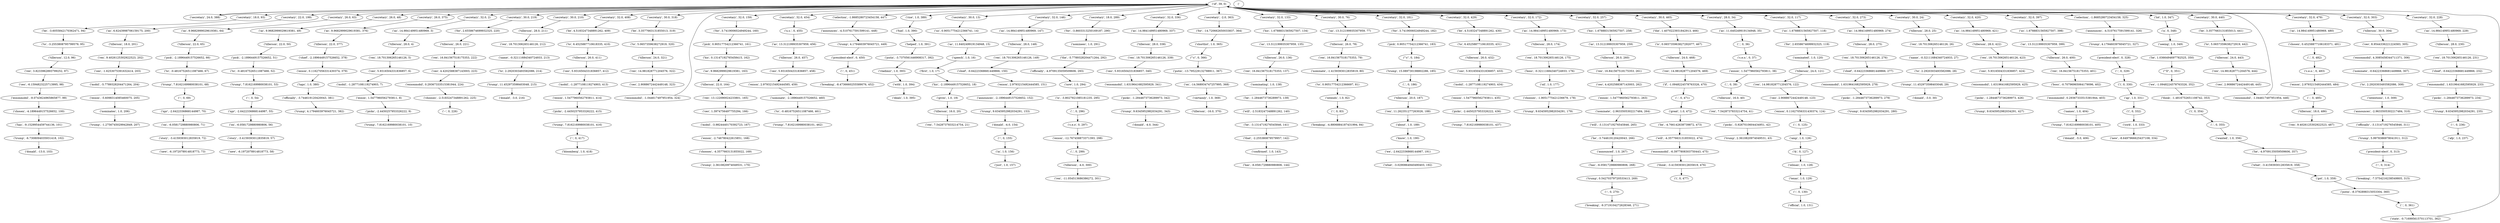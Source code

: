 strict digraph "" {
"('secretary', 18.0, 93)";
"('rex', 18.701306265146126, 149)";
"('us', 1.6788831565927507, 118)";
"('nominated', 1.0, 120)";
"('secretary', 22.0, 199)";
"('president-elect', 0, 313)";
"('pick', 0.90517754212366741, 183)";
"('officially', -4.9709135059509606, 293)";
"('secretary', 26.0, 63)";
"('chief', -0.64223368681449866, 150)";
"('as', 13.312199935307959, 77)";
"('new', -6.1972078914818773, 58)";
"('as', 14.984149951480969, 274)";
"('tillerson', 24.0, 321)";
"('exxon', -12.767458873371393, 298)";
"('tillerson', 26.0, 221)";
"('rex', 16.841567518175353, 261)";
"('ceo', 5.9316504331836857, 6)";
"('exxon', -2.746780422615851, 168)";
"('tillerson', -16.0, 370)";
"('rex', 3.8233962893799252, 97)";
"('name', -0.32111684340724933, 27)";
"('as', 14.984149951480969, 421)";
"('now', 1.0, 294)";
"('pick', -2.1896449157526652, 51)";
"('rex', 9.4026125302922523, 487)";
"('secretary', 26.0, 48)";
"('names', 1.0, 404)";
"('what', -3.0290864940490403, 192)";
"('as', 13.312199935307959, 399)";
"('president-elect', 0, 328)";
"('rex', 18.701306265146126, 423)";
"('gives', 1.0, 19)";
"('secretary', 26.0, 375)";
"('exxonmobil', 0.29367333515381944, 224)";
"('be', 3.3577663131855013, 319)";
"(\"'s\", 0, 366)";
"('.', 0, 296)";
"('exxonmobil', -9.0743624965865877, 99)";
"('rex', 16.841567518175353, 401)";
"('rex', 18.701306265146126, 26)";
"('amp', 1.0, 126)";
"('he', -3.744619120420043, 266)";
"('secretary', 32.0, 2)";
"('exxonmobil', -6.3977808303750443, 475)";
"('exxon', 0.11627056331430374, 379)";
"('we', -2.6422336868144987, 191)";
"('secretary', 30.0, 219)";
"('name', -0.32111684340724933, 213)";
"('tillerson', -4.0, 300)";
"('to', 2.2920303493582086, 28)";
"('exxon', 1.5477960562793811, 38)";
"('on', -6.0581729880980806, 56)";
"('secretary', 30.0, 210)";
"('tillerson', 24.0, 121)";
"('secretary', 32.0, 408)";
"('tillerson', 28.0, 25)";
"('chosen', 0.45258877106183371, 481)";
"('trump', 7.8162169980038101, 405)";
"('chief', -2.1896449157526652, 378)";
"('boss', -0.32111684340724933, 176)";
"('tillerson', 26.0, 400)";
"('rex', 7.5428737833214754, 21)";
"('picks', -2.4450257953326222, 436)";
"('chooses', -4.3577663131855022, 169)";
"('";
"('we', -1.0948224578763326, 352)";
"('texas', 1.0, 129)";
"('";
"('tillerson', 26.0, 457)";
"('as', 14.984149951480969, 147)";
"('secretary', 32.0, 159)";
"('rex', 13.122090024233801, 165)";
"('trump', 11.452973598403048, 29)";
"('c.e.o.', 0, 483)";
"('rex', 16.841567518175353, 79)";
"('as', 13.312199935307959, 259)";
"('c.e.o', 0, 297)";
"('trump', 11.452973598403048, 215)";
"('first', 1.0, 17)";
"('secretary', 24.0, 388)";
"('secretary', 32.0, 454)";
"('the', 1.4070223931842913, 466)";
"('be', 4.5183247348891262, 430)";
"('the', -5.7789328204471264, 292)";
"('rise', 1.0, 389)";
"('picks', -1.2844673736289973, 426)";
"('as', 13.312199935307959, 456)";
"('chosen', -4.1896449157526652, 100)";
"('seeing', 1.0, 349)";
"('exxonmobil', -1.044617497951954, 324)";
"('ceo', 2.9088672442449148, 123)";
"('rex', 18.701306265146126, 339)";
"('exxon', -5.6098314085460075, 205)";
"('vladimir', 1.0, 393)";
"('know', 1.0, 190)";
"('certainly', 1.0, 369)";
"('announces', -4.5107617591599141, 326)";
"('putin', -13.795229132788911, 367)";
"('&', 0, 127)";
"('as', 14.984149951480969, 337)";
"('trump', 4.1794603976045721, 449)";
"(',', 0, 186)";
"('-', 0, 329)";
"('taps', 1.0, 380)";
"('nominees', 1.0, 291)";
"('selection', -1.8685280723454158, 447)";
"('trump', 9.6345952982034291, 343)";
"('as', 14.984149951480969, 229)";
"('tillerson', 24.0, 468)";
"('story', -3.4159393012835819, 72)";
"('wanted', 1.0, 356)";
"('rex', 14.981828771204576, 469)";
"('to', 6.4525887710618335, 431)";
"('donald', -3.0, 216)";
"('tillerson', 28.0, 338)";
"('.', 0, 361)";
"('chooses', -1.9051775421236679, 178)";
"('he', -4.9709135059509606, 357)";
"('tillerson', 12.0, 96)";
"('announced', 1.0, 267)";
"('tillerson', 22.0, 50)";
"('ceo', 5.9316504331836857, 424)";
"('tillerson', 22.0, 164)";
"('intends', 1.0, 82)";
"('ceo', -6.1594823225713995, 98)";
"('";
"('tillerson', 26.0, 411)";
"('be', -3.6055842170362471, 94)";
"('chief', -0.64223368681449866, 232)";
"('be', 1.0366494697782525, 350)";
"('for', 2.6558674699932325, 119)";
"('secretary', 30.0, 13)";
"('exxon', 1.5477960562793811, 263)";
"('mobil', -5.7789328204471264, 204)";
"('to', 2.2920303493582086, 308)";
"('secretary', 32.0, 146)";
"('trump', 9.6345952982034291, 153)";
"('tillerson', 28.0, 230)";
"('exxonmobil', 4.3085458344711371, 306)";
"('officially', -3.1314719276545846, 311)";
"('mobil', -1.2877108119274903, 413)";
"('helped', 1.0, 391)";
"('tillerson', 20.0, 187)";
"('nominate', -2.9633505302217484, 264)";
"('tillerson', 28.0, 4)";
"('secretary', 18.0, 289)";
"('trump', 9.6345952982034291, 179)";
"('officially', -3.744619120420043, 381)";
"('of', 39, 0)";
"('";
"('tillerson', 28.0, 211)";
"('oilman', 1.0, 128)";
"('secretary', 32.0, 336)";
"('ceo', 5.9316504331836857, 412)";
"('fuel', 1.0, 390)";
"('will', -4.3577663131855022, 474)";
"('rex', 18.701306265146126, 231)";
"('donald', -4.0, 154)";
"('exxonmobil', 1.6319641682595929, 278)";
"('rex', 16.841567518175353, 137)";
"('ceo', -1.6253075391632414, 203)";
"(')', 0, 330)";
"('exxonmobil', 1.6319641682595929, 341)";
"('york', 1.0, 333)";
"('deals', 1.0, 395)";
"('exxon', 1.5477960562793811, 414)";
"('donald', -3.0, 30)";
"('secretary', -2.0, 363)";
"('chief', -0.64223368681449866, 277)";
"('tillerson', 22.0, 377)";
"('be', 3.3577663131855013, 441)";
"('mobil', -1.2877108119274903, 434)";
"('picks', -2.4450257953326222, 415)";
"('trump', 9.6345952982034291, 280)";
"('us', 0.90517754212366741, 14)";
"('secretary', 30.0, 318)";
"('nominates', 1.0, 206)";
"('trump', -1.2756745029942849, 207)";
"('tillerson', 26.0, 136)";
"('new', -8.6497966625437108, 334)";
"('trump', 2.3610820974049531, 170)";
"('pick', 0.90517754212366741, 161)";
"('trump', 15.089730198802286, 185)";
"('trump', 5.9978386978041911, 312)";
"('tillerson', 28.0, 275)";
"('picks', -2.4450257953326222, 9)";
"('trump', 9.6345952982034291, 427)";
"('ceo', 5.9316504331836857, 433)";
"('will', -2.5183247348891262, 140)";
"('exxonmobil', 1.6319641682595929, 233)";
"('think', -1.4816752651108742, 353)";
"('donald', -13.0, 103)";
"('npr', -2.6422336868144987, 70)";
"('ceo', 5.9316504331836857, 458)";
"('be', -4.766142638739872, 473)";
"('as', 9.9682999029619381, 163)";
"('for', 3.7419006024949244, 182)";
"('secretary', 32.0, 133)";
"('ceo', 4.4202588387143003, 223)";
"('president-elect', 0, 450)";
"('as', 9.9682999029619381, 376)";
"('as', 6.6243998706159175, 200)";
"('i', 0, 354)";
"('rex', 14.981828771204576, 322)";
"('";
"('just', 1.0, 157)";
"('has', -6.0581729880980806, 268)";
"('rex', 11.262351277263026, 188)";
"('tillerson', 16.0, 40)";
"('as', 11.640249919134948, 15)";
"('secretary', 30.0, 76)";
"('to', 0.90517754212366697, 81)";
"('tillerson', 28.0, 422)";
"('exxonmobil', -1.044617497951954, 446)";
"('that', -2.255380879579957, 142)";
"('secretary', 32.0, 181)";
"('picks', -1.2844673736289973, 342)";
"('tillerson', 26.0, 78)";
"('will', -3.1314719276545846, 265)";
"('trump', 0.54270379720533413, 269)";
"('secretary', 32.0, 429)";
"('pick', -2.1896449157526652, 66)";
"('secretary', 32.0, 172)";
"('breaking', -8.4736660255589076, 452)";
"('secretary', 32.0, 257)";
"('--', 0, 226)";
"('exxon', 0.11627056331430374, 124)";
"('announces', -2.1896449157526652, 152)";
"('tillerson', 28.0, 148)";
"('trump', 4.1794603976045721, 382)";
"(',', 0, 482)";
"('breaking', -7.5754216238549805, 315)";
"('to', 2.2920303493582086, 214)";
"('if', -1.0948224578763326, 470)";
"('putin', -3.7370561446908317, 392)";
"('boss', -0.70796965064179096, 402)";
"('rex', 16.841567518175353, 222)";
"('think', -3.4159393012835819, 476)";
"('rex', 14.981828771204576, 122)";
"('-', 0, 417)";
"('ceo', 1.3974756497755294, 166)";
"('be', 4.5183247348891262, 409)";
"('";
"('is', -3.8027921085181235, 295)";
"('tillerson', 30.0, 304)";
"('to', -3.2553808795799579, 95)";
"(';', 0, 125)";
"('rex', -11.054513686386272, 301)";
"('to', -0.48167526511087466, 67)";
"('secretary', 30.0, 465)";
"('";
"('secretary', 28.0, 34)";
"('";
"('picks', -5.9267010604434951, 42)";
"('speech', 1.0, 16)";
"('about', 1.0, 189)";
"('what', -3.4159393012835819, 358)";
"('exxon', 2.9793215492444585, 151)";
"('afp', 1.0, 237)";
"('on', -14.568934747257995, 368)";
"('secretary', 32.0, 117)";
"('chooses', -2.5183247348891262, 225)";
"('his', 0.13147192765458415, 162)";
"('secretary', 32.0, 273)";
"('nominate', -2.1896449157526652, 460)";
"('shortlist', 1.0, 365)";
"('us', 1.6788831565927507, 398)";
"('announces', -2.9633505302217484, 310)";
"('tillerson', 24.0, 443)";
"(',', 0, 36)";
"('as', 11.640249919134948, 35)";
"('rex', 14.981828771204576, 444)";
"('tillerson', 18.0, 201)";
"(',', 0, 299)";
"('he', -3.1314719276545846, 141)";
"('tillerson', 28.0, 174)";
"('on', -6.0581729880980806, 71)";
"('for', -14.720662650033837, 364)";
"('new', -6.1972078914818773, 73)";
"('for', -3.8603313250169187, 290)";
"('story', -3.4159393012835819, 57)";
"('(', 0, 332)";
"('secretary', 30.0, 24)";
"('is', 0.065735963827292077, 467)";
"('as', 14.984149951480969, 173)";
"('in', 1.0, 156)";
"('tillerson', 16.0, 20)";
"('his', -2.1896449157526652, 18)";
"('trump', 9.6345952982034291, 235)";
"('putin', -8.3792898315053304, 360)";
"('got', 1.0, 359)";
"(\"'ll\", 0, 351)";
"('as', 13.312199935307959, 135)";
"('exxon', 2.9793215492444585, 459)";
"('secretary', 32.0, 420)";
"('to', 5.0657359638272919, 442)";
"('rex', 18.701306265146126, 175)";
"('nominate', -1.4159393012835819, 80)";
"(\"'s\", 0, 184)";
"('";
"('ap', 1.0, 331)";
"('secretary', 32.0, 397)";
"('secretary', 30.0, 440)";
"('trump', 7.8162169980038101, 53)";
"('selection', -1.8685280723454158, 325)";
"('as', 14.984149951480969, 480)";
"('trump', 4.1794603976045721, 327)";
"('ceo', 2.9088672442449148, 323)";
"('has', -6.0581729880980806, 144)";
"('.', 0, 355)";
"('exxonmobil', 1.6319641682595929, 425)";
"('trump', 7.8162169980038101, 68)";
"('donald', -4.0, 344)";
"('trump', 2.3610820974049531, 43)";
"('his', 1.6788831565927507, 134)";
"('rex', 18.701306265146126, 212)";
"('tillerson', 18.0, 486)";
"('great', 1.0, 472)";
"('for', 3.7419006024949244, 160)";
"('i', 0, 477)";
"('lot', 1.0, 347)";
"('picks', -1.2844673736289973, 279)";
"('nominate', -0.64223368681449866, 307)";
"('secretary', 32.0, 479)";
"('to', -0.48167526511087466, 461)";
"('rex', 18.701306265146126, 276)";
"('trump', 7.8162169980038101, 10)";
"('announces', -4.5107617591599141, 448)";
"('has', -9.1529954459744136, 101)";
"('to', 5.0657359638272919, 320)";
"('rex', 9.4026125302922523, 202)";
"('tillerson', 22.0, 65)";
"('to', -0.48167526511087466, 52)";
"('npr', -2.6422336868144987, 55)";
"('picks', -1.2844673736289973, 234)";
"(',', 0, 485)";
"('ceo', 5.9316504331836857, 340)";
"('rex', 7.5428737833214754, 41)";
"('state', -0.71699561570113701, 362)";
"('exxon', 1.5477960562793811, 435)";
"('exxon', 1.5477960562793811, 8)";
"('as', 9.9682999029619381, 64)";
"('c.e.o.', 0, 37)";
"('bloomberg', 1.0, 418)";
"('ceo', 2.9088672442449148, 445)";
"('trump', 7.8162169980038101, 437)";
"('intentions', 1.0, 309)";
"('tillerson', 26.0, 432)";
"('his', 1.6788831565927507, 258)";
"('as', 14.984149951480969, 3)";
"('exxonmobil', 0.29367333515381944, 403)";
"('official', 1.0, 131)";
"('mobil', -1.2877108119274903, 7)";
"('tillerson', 26.0, 260)";
"('ceo', 8.9544336221224583, 305)";
"(',', 0, 39)";
"('trump', 7.8162169980038101, 416)";
"('breaking', -4.8806884187431994, 84)";
"('ceo', 4.4202588387143003, 262)";
"('with', 1.0, 394)";
"('for', 2.6558674699932325, 220)";
"('trump', 7.8162169980038101, 462)";
"('trump', -6.7308094035931418, 102)";
"('confirmed', 1.0, 143)";
"('oil', 1.0, 177)";
"('secretary', 32.0, 303)";
"('secretary', 32.0, 228)";
"('to', 6.4525887710618335, 410)";
"('u.s.', 0, 455)";
"('be', -1.2844673736289973, 139)";
"('exxon', 2.9793215492444585, 484)";
"('a', 0, 348)";
"('rex', 18.701306265146126, 5)";
"(',', 0, 471)";
"('mobil', -3.9824440170392723, 167)";
"('breaking', -9.3719104272628346, 271)";
"('as', 9.9682999029619381, 49)";
"('nominating', 1.0, 138)";
"('donald', -5.0, 406)";
"('secretary', 18.0, 93)" -> "('be', -3.6055842170362471, 94)";
"('rex', 18.701306265146126, 149)" -> "('chief', -0.64223368681449866, 150)";
"('us', 1.6788831565927507, 118)" -> "('for', 2.6558674699932325, 119)";
"('nominated', 1.0, 120)" -> "('tillerson', 24.0, 121)";
"('secretary', 22.0, 199)" -> "('as', 6.6243998706159175, 200)";
"('president-elect', 0, 313)" -> "(':', 0, 314)";
"('pick', 0.90517754212366741, 183)" -> "(\"'s\", 0, 184)";
"('officially', -4.9709135059509606, 293)" -> "('now', 1.0, 294)";
"('secretary', 26.0, 63)" -> "('as', 9.9682999029619381, 64)";
"('chief', -0.64223368681449866, 150)" -> "('exxon', 2.9793215492444585, 151)";
"('as', 13.312199935307959, 77)" -> "('tillerson', 26.0, 78)";
"('as', 14.984149951480969, 274)" -> "('tillerson', 28.0, 275)";
"('tillerson', 24.0, 321)" -> "('rex', 14.981828771204576, 322)";
"('exxon', -12.767458873371393, 298)" -> "(',', 0, 299)";
"('tillerson', 26.0, 221)" -> "('rex', 16.841567518175353, 222)";
"('rex', 16.841567518175353, 261)" -> "('ceo', 4.4202588387143003, 262)";
"('ceo', 5.9316504331836857, 6)" -> "('mobil', -1.2877108119274903, 7)";
"('exxon', -2.746780422615851, 168)" -> "('chooses', -4.3577663131855022, 169)";
"('rex', 3.8233962893799252, 97)" -> "('ceo', -6.1594823225713995, 98)";
"('name', -0.32111684340724933, 27)" -> "('to', 2.2920303493582086, 28)";
"('as', 14.984149951480969, 421)" -> "('tillerson', 28.0, 422)";
"('now', 1.0, 294)" -> "('is', -3.8027921085181235, 295)";
"('pick', -2.1896449157526652, 51)" -> "('to', -0.48167526511087466, 52)";
"('secretary', 26.0, 48)" -> "('as', 9.9682999029619381, 49)";
"('names', 1.0, 404)" -> "('trump', 7.8162169980038101, 405)";
"('as', 13.312199935307959, 399)" -> "('tillerson', 26.0, 400)";
"('president-elect', 0, 328)" -> "('-', 0, 329)";
"('rex', 18.701306265146126, 423)" -> "('ceo', 5.9316504331836857, 424)";
"('gives', 1.0, 19)" -> "('tillerson', 16.0, 20)";
"('secretary', 26.0, 375)" -> "('as', 9.9682999029619381, 376)";
"('exxonmobil', 0.29367333515381944, 224)" -> "('chooses', -2.5183247348891262, 225)";
"('be', 3.3577663131855013, 319)" -> "('to', 5.0657359638272919, 320)";
"(\"'s\", 0, 366)" -> "('putin', -13.795229132788911, 367)";
"('.', 0, 296)" -> "('c.e.o', 0, 297)";
"('exxonmobil', -9.0743624965865877, 99)" -> "('chosen', -4.1896449157526652, 100)";
"('rex', 16.841567518175353, 401)" -> "('boss', -0.70796965064179096, 402)";
"('rex', 18.701306265146126, 26)" -> "('name', -0.32111684340724933, 27)";
"('amp', 1.0, 126)" -> "('&', 0, 127)";
"('he', -3.744619120420043, 266)" -> "('announced', 1.0, 267)";
"('secretary', 32.0, 2)" -> "('as', 14.984149951480969, 3)";
"('exxonmobil', -6.3977808303750443, 475)" -> "('think', -3.4159393012835819, 476)";
"('exxon', 0.11627056331430374, 379)" -> "('taps', 1.0, 380)";
"('we', -2.6422336868144987, 191)" -> "('what', -3.0290864940490403, 192)";
"('secretary', 30.0, 219)" -> "('for', 2.6558674699932325, 220)";
"('name', -0.32111684340724933, 213)" -> "('to', 2.2920303493582086, 214)";
"('tillerson', -4.0, 300)" -> "('rex', -11.054513686386272, 301)";
"('to', 2.2920303493582086, 28)" -> "('trump', 11.452973598403048, 29)";
"('exxon', 1.5477960562793811, 38)" -> "(',', 0, 39)";
"('on', -6.0581729880980806, 56)" -> "('story', -3.4159393012835819, 57)";
"('secretary', 30.0, 210)" -> "('tillerson', 28.0, 211)";
"('tillerson', 24.0, 121)" -> "('rex', 14.981828771204576, 122)";
"('secretary', 32.0, 408)" -> "('be', 4.5183247348891262, 409)";
"('tillerson', 28.0, 25)" -> "('rex', 18.701306265146126, 26)";
"('chosen', 0.45258877106183371, 481)" -> "(',', 0, 482)";
"('trump', 7.8162169980038101, 405)" -> "('donald', -5.0, 406)";
"('chief', -2.1896449157526652, 378)" -> "('exxon', 0.11627056331430374, 379)";
"('boss', -0.32111684340724933, 176)" -> "('oil', 1.0, 177)";
"('tillerson', 26.0, 400)" -> "('rex', 16.841567518175353, 401)";
"('picks', -2.4450257953326222, 436)" -> "('trump', 7.8162169980038101, 437)";
"('chooses', -4.3577663131855022, 169)" -> "('trump', 2.3610820974049531, 170)";
"(':', 0, 54)" -> "('npr', -2.6422336868144987, 55)";
"('we', -1.0948224578763326, 352)" -> "('think', -1.4816752651108742, 353)";
"('texas', 1.0, 129)" -> "(':', 0, 130)";
"(':', 0, 83)" -> "('breaking', -4.8806884187431994, 84)";
"('tillerson', 26.0, 457)" -> "('ceo', 5.9316504331836857, 458)";
"('as', 14.984149951480969, 147)" -> "('tillerson', 28.0, 148)";
"('secretary', 32.0, 159)" -> "('for', 3.7419006024949244, 160)";
"('rex', 13.122090024233801, 165)" -> "('ceo', 1.3974756497755294, 166)";
"('trump', 11.452973598403048, 29)" -> "('donald', -3.0, 30)";
"('c.e.o.', 0, 483)" -> "('exxon', 2.9793215492444585, 484)";
"('rex', 16.841567518175353, 79)" -> "('nominate', -1.4159393012835819, 80)";
"('as', 13.312199935307959, 259)" -> "('tillerson', 26.0, 260)";
"('c.e.o', 0, 297)" -> "('exxon', -12.767458873371393, 298)";
"('trump', 11.452973598403048, 215)" -> "('donald', -3.0, 216)";
"('first', 1.0, 17)" -> "('his', -2.1896449157526652, 18)";
"('secretary', 24.0, 388)" -> "('of', 39, 0)";
"('secretary', 32.0, 454)" -> "('u.s.', 0, 455)";
"('the', 1.4070223931842913, 466)" -> "('is', 0.065735963827292077, 467)";
"('be', 4.5183247348891262, 430)" -> "('to', 6.4525887710618335, 431)";
"('the', -5.7789328204471264, 292)" -> "('officially', -4.9709135059509606, 293)";
"('rise', 1.0, 389)" -> "('fuel', 1.0, 390)";
"('picks', -1.2844673736289973, 426)" -> "('trump', 9.6345952982034291, 427)";
"('as', 13.312199935307959, 456)" -> "('tillerson', 26.0, 457)";
"('chosen', -4.1896449157526652, 100)" -> "('has', -9.1529954459744136, 101)";
"('seeing', 1.0, 349)" -> "('be', 1.0366494697782525, 350)";
"('exxonmobil', -1.044617497951954, 324)" -> "('of', 39, 0)";
"('ceo', 2.9088672442449148, 123)" -> "('exxon', 0.11627056331430374, 124)";
"('rex', 18.701306265146126, 339)" -> "('ceo', 5.9316504331836857, 340)";
"('exxon', -5.6098314085460075, 205)" -> "('nominates', 1.0, 206)";
"('vladimir', 1.0, 393)" -> "('with', 1.0, 394)";
"('know', 1.0, 190)" -> "('we', -2.6422336868144987, 191)";
"('certainly', 1.0, 369)" -> "('tillerson', -16.0, 370)";
"('announces', -4.5107617591599141, 326)" -> "('trump', 4.1794603976045721, 327)";
"('putin', -13.795229132788911, 367)" -> "('on', -14.568934747257995, 368)";
"('&', 0, 127)" -> "('oilman', 1.0, 128)";
"('as', 14.984149951480969, 337)" -> "('tillerson', 28.0, 338)";
"('trump', 4.1794603976045721, 449)" -> "('president-elect', 0, 450)";
"(',', 0, 186)" -> "('tillerson', 20.0, 187)";
"('-', 0, 329)" -> "(')', 0, 330)";
"('taps', 1.0, 380)" -> "('officially', -3.744619120420043, 381)";
"('nominees', 1.0, 291)" -> "('the', -5.7789328204471264, 292)";
"('selection', -1.8685280723454158, 447)" -> "('announces', -4.5107617591599141, 448)";
"('trump', 9.6345952982034291, 343)" -> "('donald', -4.0, 344)";
"('as', 14.984149951480969, 229)" -> "('tillerson', 28.0, 230)";
"('tillerson', 24.0, 468)" -> "('rex', 14.981828771204576, 469)";
"('story', -3.4159393012835819, 72)" -> "('new', -6.1972078914818773, 73)";
"('wanted', 1.0, 356)" -> "('he', -4.9709135059509606, 357)";
"('rex', 14.981828771204576, 469)" -> "('if', -1.0948224578763326, 470)";
"('to', 6.4525887710618335, 431)" -> "('tillerson', 26.0, 432)";
"('tillerson', 28.0, 338)" -> "('rex', 18.701306265146126, 339)";
"('.', 0, 361)" -> "('state', -0.71699561570113701, 362)";
"('chooses', -1.9051775421236679, 178)" -> "('trump', 9.6345952982034291, 179)";
"('he', -4.9709135059509606, 357)" -> "('what', -3.4159393012835819, 358)";
"('tillerson', 12.0, 96)" -> "('rex', 3.8233962893799252, 97)";
"('announced', 1.0, 267)" -> "('has', -6.0581729880980806, 268)";
"('tillerson', 22.0, 50)" -> "('pick', -2.1896449157526652, 51)";
"('ceo', 5.9316504331836857, 424)" -> "('exxonmobil', 1.6319641682595929, 425)";
"('tillerson', 22.0, 164)" -> "('rex', 13.122090024233801, 165)";
"('intends', 1.0, 82)" -> "(':', 0, 83)";
"('ceo', -6.1594823225713995, 98)" -> "('exxonmobil', -9.0743624965865877, 99)";
"(':', 0, 314)" -> "('breaking', -7.5754216238549805, 315)";
"('tillerson', 26.0, 411)" -> "('ceo', 5.9316504331836857, 412)";
"('be', -3.6055842170362471, 94)" -> "('to', -3.2553808795799579, 95)";
"('chief', -0.64223368681449866, 232)" -> "('exxonmobil', 1.6319641682595929, 233)";
"('be', 1.0366494697782525, 350)" -> "(\"'ll\", 0, 351)";
"('for', 2.6558674699932325, 119)" -> "('nominated', 1.0, 120)";
"('secretary', 30.0, 13)" -> "('us', 0.90517754212366741, 14)";
"('exxon', 1.5477960562793811, 263)" -> "('nominate', -2.9633505302217484, 264)";
"('mobil', -5.7789328204471264, 204)" -> "('exxon', -5.6098314085460075, 205)";
"('to', 2.2920303493582086, 308)" -> "('intentions', 1.0, 309)";
"('secretary', 32.0, 146)" -> "('as', 14.984149951480969, 147)";
"('trump', 9.6345952982034291, 153)" -> "('donald', -4.0, 154)";
"('tillerson', 28.0, 230)" -> "('rex', 18.701306265146126, 231)";
"('exxonmobil', 4.3085458344711371, 306)" -> "('nominate', -0.64223368681449866, 307)";
"('officially', -3.1314719276545846, 311)" -> "('trump', 5.9978386978041911, 312)";
"('mobil', -1.2877108119274903, 413)" -> "('exxon', 1.5477960562793811, 414)";
"('helped', 1.0, 391)" -> "('putin', -3.7370561446908317, 392)";
"('tillerson', 20.0, 187)" -> "('rex', 11.262351277263026, 188)";
"('nominate', -2.9633505302217484, 264)" -> "('will', -3.1314719276545846, 265)";
"('tillerson', 28.0, 4)" -> "('rex', 18.701306265146126, 5)";
"('secretary', 18.0, 289)" -> "('for', -3.8603313250169187, 290)";
"('officially', -3.744619120420043, 381)" -> "('trump', 4.1794603976045721, 382)";
"('of', 39, 0)" -> "('secretary', 18.0, 93)";
"('of', 39, 0)" -> "('secretary', 30.0, 210)";
"('of', 39, 0)" -> "('secretary', 30.0, 219)";
"('of', 39, 0)" -> "('secretary', 18.0, 289)";
"('of', 39, 0)" -> "('secretary', 30.0, 318)";
"('of', 39, 0)" -> "('secretary', 30.0, 465)";
"('of', 39, 0)" -> "('selection', -1.8685280723454158, 447)";
"('of', 39, 0)" -> "('secretary', 30.0, 440)";
"('of', 39, 0)" -> "('secretary', 26.0, 375)";
"('of', 39, 0)" -> "('secretary', 22.0, 199)";
"('of', 39, 0)" -> "('secretary', 24.0, 388)";
"('of', 39, 0)" -> "('secretary', 32.0, 454)";
"('of', 39, 0)" -> "('secretary', 32.0, 408)";
"('of', 39, 0)" -> "('secretary', 32.0, 273)";
"('of', 39, 0)" -> "('secretary', 26.0, 48)";
"('of', 39, 0)" -> "('secretary', 32.0, 117)";
"('of', 39, 0)" -> "('secretary', 32.0, 429)";
"('of', 39, 0)" -> "('secretary', 30.0, 24)";
"('of', 39, 0)" -> "('secretary', 32.0, 336)";
"('of', 39, 0)" -> "('secretary', 26.0, 63)";
"('of', 39, 0)" -> "('secretary', 30.0, 13)";
"('of', 39, 0)" -> "('secretary', 32.0, 172)";
"('of', 39, 0)" -> "('selection', -1.8685280723454158, 325)";
"('of', 39, 0)" -> "('secretary', 32.0, 257)";
"('of', 39, 0)" -> "('secretary', 30.0, 76)";
"('of', 39, 0)" -> "('secretary', 32.0, 303)";
"('of', 39, 0)" -> "('secretary', 32.0, 228)";
"('of', 39, 0)" -> "('secretary', 32.0, 146)";
"('of', 39, 0)" -> "('lot', 1.0, 347)";
"('of', 39, 0)" -> "('secretary', -2.0, 363)";
"('of', 39, 0)" -> "('secretary', 32.0, 397)";
"('of', 39, 0)" -> "('secretary', 32.0, 159)";
"('of', 39, 0)" -> "('secretary', 32.0, 420)";
"('of', 39, 0)" -> "('secretary', 32.0, 181)";
"('of', 39, 0)" -> "('secretary', 32.0, 2)";
"('of', 39, 0)" -> "('rise', 1.0, 389)";
"('of', 39, 0)" -> "('secretary', 32.0, 479)";
"('of', 39, 0)" -> "('secretary', 28.0, 34)";
"('of', 39, 0)" -> "('secretary', 32.0, 133)";
"(':', 0, 236)" -> "('afp', 1.0, 237)";
"('tillerson', 28.0, 211)" -> "('rex', 18.701306265146126, 212)";
"('oilman', 1.0, 128)" -> "('texas', 1.0, 129)";
"('secretary', 32.0, 336)" -> "('as', 14.984149951480969, 337)";
"('ceo', 5.9316504331836857, 412)" -> "('mobil', -1.2877108119274903, 413)";
"('fuel', 1.0, 390)" -> "('helped', 1.0, 391)";
"('will', -4.3577663131855022, 474)" -> "('exxonmobil', -6.3977808303750443, 475)";
"('rex', 18.701306265146126, 231)" -> "('chief', -0.64223368681449866, 232)";
"('donald', -4.0, 154)" -> "(':', 0, 155)";
"('exxonmobil', 1.6319641682595929, 278)" -> "('picks', -1.2844673736289973, 279)";
"('rex', 16.841567518175353, 137)" -> "('nominating', 1.0, 138)";
"('ceo', -1.6253075391632414, 203)" -> "('mobil', -5.7789328204471264, 204)";
"(')', 0, 330)" -> "('ap', 1.0, 331)";
"('exxonmobil', 1.6319641682595929, 341)" -> "('picks', -1.2844673736289973, 342)";
"('york', 1.0, 333)" -> "('new', -8.6497966625437108, 334)";
"('exxon', 1.5477960562793811, 414)" -> "('picks', -2.4450257953326222, 415)";
"('secretary', -2.0, 363)" -> "('for', -14.720662650033837, 364)";
"('chief', -0.64223368681449866, 277)" -> "('exxonmobil', 1.6319641682595929, 278)";
"('tillerson', 22.0, 377)" -> "('chief', -2.1896449157526652, 378)";
"('be', 3.3577663131855013, 441)" -> "('to', 5.0657359638272919, 442)";
"('mobil', -1.2877108119274903, 434)" -> "('exxon', 1.5477960562793811, 435)";
"('picks', -2.4450257953326222, 415)" -> "('trump', 7.8162169980038101, 416)";
"('us', 0.90517754212366741, 14)" -> "('as', 11.640249919134948, 15)";
"('secretary', 30.0, 318)" -> "('be', 3.3577663131855013, 319)";
"('nominates', 1.0, 206)" -> "('trump', -1.2756745029942849, 207)";
"('tillerson', 26.0, 136)" -> "('rex', 16.841567518175353, 137)";
"('pick', 0.90517754212366741, 161)" -> "('his', 0.13147192765458415, 162)";
"('trump', 15.089730198802286, 185)" -> "(',', 0, 186)";
"('trump', 5.9978386978041911, 312)" -> "('president-elect', 0, 313)";
"('tillerson', 28.0, 275)" -> "('rex', 18.701306265146126, 276)";
"('picks', -2.4450257953326222, 9)" -> "('trump', 7.8162169980038101, 10)";
"('ceo', 5.9316504331836857, 433)" -> "('mobil', -1.2877108119274903, 434)";
"('will', -2.5183247348891262, 140)" -> "('he', -3.1314719276545846, 141)";
"('exxonmobil', 1.6319641682595929, 233)" -> "('picks', -1.2844673736289973, 234)";
"('think', -1.4816752651108742, 353)" -> "('i', 0, 354)";
"('npr', -2.6422336868144987, 70)" -> "('on', -6.0581729880980806, 71)";
"('ceo', 5.9316504331836857, 458)" -> "('exxon', 2.9793215492444585, 459)";
"('be', -4.766142638739872, 473)" -> "('will', -4.3577663131855022, 474)";
"('as', 9.9682999029619381, 163)" -> "('tillerson', 22.0, 164)";
"('for', 3.7419006024949244, 182)" -> "('pick', 0.90517754212366741, 183)";
"('secretary', 32.0, 133)" -> "('his', 1.6788831565927507, 134)";
"('ceo', 4.4202588387143003, 223)" -> "('exxonmobil', 0.29367333515381944, 224)";
"('president-elect', 0, 450)" -> "(':', 0, 451)";
"('as', 9.9682999029619381, 376)" -> "('tillerson', 22.0, 377)";
"('as', 6.6243998706159175, 200)" -> "('tillerson', 18.0, 201)";
"('i', 0, 354)" -> "('.', 0, 355)";
"('rex', 14.981828771204576, 322)" -> "('ceo', 2.9088672442449148, 323)";
"(':', 0, 130)" -> "('official', 1.0, 131)";
"('has', -6.0581729880980806, 268)" -> "('trump', 0.54270379720533413, 269)";
"('rex', 11.262351277263026, 188)" -> "('about', 1.0, 189)";
"('tillerson', 16.0, 40)" -> "('rex', 7.5428737833214754, 41)";
"('as', 11.640249919134948, 15)" -> "('speech', 1.0, 16)";
"('secretary', 30.0, 76)" -> "('as', 13.312199935307959, 77)";
"('to', 0.90517754212366697, 81)" -> "('intends', 1.0, 82)";
"('tillerson', 28.0, 422)" -> "('rex', 18.701306265146126, 423)";
"('exxonmobil', -1.044617497951954, 446)" -> "('of', 39, 0)";
"('that', -2.255380879579957, 142)" -> "('confirmed', 1.0, 143)";
"('secretary', 32.0, 181)" -> "('for', 3.7419006024949244, 182)";
"('picks', -1.2844673736289973, 342)" -> "('trump', 9.6345952982034291, 343)";
"('tillerson', 26.0, 78)" -> "('rex', 16.841567518175353, 79)";
"('will', -3.1314719276545846, 265)" -> "('he', -3.744619120420043, 266)";
"('trump', 0.54270379720533413, 269)" -> "(':', 0, 270)";
"('secretary', 32.0, 429)" -> "('be', 4.5183247348891262, 430)";
"('pick', -2.1896449157526652, 66)" -> "('to', -0.48167526511087466, 67)";
"('secretary', 32.0, 172)" -> "('as', 14.984149951480969, 173)";
"('secretary', 32.0, 257)" -> "('his', 1.6788831565927507, 258)";
"('exxon', 0.11627056331430374, 124)" -> "(';', 0, 125)";
"('announces', -2.1896449157526652, 152)" -> "('trump', 9.6345952982034291, 153)";
"('tillerson', 28.0, 148)" -> "('rex', 18.701306265146126, 149)";
"(',', 0, 482)" -> "('c.e.o.', 0, 483)";
"('to', 2.2920303493582086, 214)" -> "('trump', 11.452973598403048, 215)";
"('if', -1.0948224578763326, 470)" -> "(',', 0, 471)";
"('putin', -3.7370561446908317, 392)" -> "('vladimir', 1.0, 393)";
"('boss', -0.70796965064179096, 402)" -> "('exxonmobil', 0.29367333515381944, 403)";
"('rex', 16.841567518175353, 222)" -> "('ceo', 4.4202588387143003, 223)";
"('think', -3.4159393012835819, 476)" -> "('i', 0, 477)";
"('rex', 14.981828771204576, 122)" -> "('ceo', 2.9088672442449148, 123)";
"('-', 0, 417)" -> "('bloomberg', 1.0, 418)";
"('ceo', 1.3974756497755294, 166)" -> "('mobil', -3.9824440170392723, 167)";
"('be', 4.5183247348891262, 409)" -> "('to', 6.4525887710618335, 410)";
"(':', 0, 451)" -> "('breaking', -8.4736660255589076, 452)";
"('is', -3.8027921085181235, 295)" -> "('.', 0, 296)";
"('tillerson', 30.0, 304)" -> "('ceo', 8.9544336221224583, 305)";
"('to', -3.2553808795799579, 95)" -> "('tillerson', 12.0, 96)";
"(';', 0, 125)" -> "('amp', 1.0, 126)";
"('to', -0.48167526511087466, 67)" -> "('trump', 7.8162169980038101, 68)";
"('secretary', 30.0, 465)" -> "('the', 1.4070223931842913, 466)";
"(':', 0, 155)" -> "('in', 1.0, 156)";
"('secretary', 28.0, 34)" -> "('as', 11.640249919134948, 35)";
"(':', 0, 270)" -> "('breaking', -9.3719104272628346, 271)";
"('picks', -5.9267010604434951, 42)" -> "('trump', 2.3610820974049531, 43)";
"('speech', 1.0, 16)" -> "('first', 1.0, 17)";
"('about', 1.0, 189)" -> "('know', 1.0, 190)";
"('what', -3.4159393012835819, 358)" -> "('got', 1.0, 359)";
"('exxon', 2.9793215492444585, 151)" -> "('announces', -2.1896449157526652, 152)";
"('on', -14.568934747257995, 368)" -> "('certainly', 1.0, 369)";
"('secretary', 32.0, 117)" -> "('us', 1.6788831565927507, 118)";
"('chooses', -2.5183247348891262, 225)" -> "('--', 0, 226)";
"('his', 0.13147192765458415, 162)" -> "('as', 9.9682999029619381, 163)";
"('secretary', 32.0, 273)" -> "('as', 14.984149951480969, 274)";
"('nominate', -2.1896449157526652, 460)" -> "('to', -0.48167526511087466, 461)";
"('shortlist', 1.0, 365)" -> "(\"'s\", 0, 366)";
"('us', 1.6788831565927507, 398)" -> "('as', 13.312199935307959, 399)";
"('announces', -2.9633505302217484, 310)" -> "('officially', -3.1314719276545846, 311)";
"('tillerson', 24.0, 443)" -> "('rex', 14.981828771204576, 444)";
"(',', 0, 36)" -> "('c.e.o.', 0, 37)";
"('as', 11.640249919134948, 35)" -> "(',', 0, 36)";
"('rex', 14.981828771204576, 444)" -> "('ceo', 2.9088672442449148, 445)";
"('tillerson', 18.0, 201)" -> "('rex', 9.4026125302922523, 202)";
"(',', 0, 299)" -> "('tillerson', -4.0, 300)";
"('he', -3.1314719276545846, 141)" -> "('that', -2.255380879579957, 142)";
"('tillerson', 28.0, 174)" -> "('rex', 18.701306265146126, 175)";
"('on', -6.0581729880980806, 71)" -> "('story', -3.4159393012835819, 72)";
"('for', -14.720662650033837, 364)" -> "('shortlist', 1.0, 365)";
"('for', -3.8603313250169187, 290)" -> "('nominees', 1.0, 291)";
"('story', -3.4159393012835819, 57)" -> "('new', -6.1972078914818773, 58)";
"('(', 0, 332)" -> "('york', 1.0, 333)";
"('secretary', 30.0, 24)" -> "('tillerson', 28.0, 25)";
"('is', 0.065735963827292077, 467)" -> "('tillerson', 24.0, 468)";
"('as', 14.984149951480969, 173)" -> "('tillerson', 28.0, 174)";
"('in', 1.0, 156)" -> "('just', 1.0, 157)";
"('tillerson', 16.0, 20)" -> "('rex', 7.5428737833214754, 21)";
"('his', -2.1896449157526652, 18)" -> "('gives', 1.0, 19)";
"('trump', 9.6345952982034291, 235)" -> "(':', 0, 236)";
"('putin', -8.3792898315053304, 360)" -> "('.', 0, 361)";
"('got', 1.0, 359)" -> "('putin', -8.3792898315053304, 360)";
"(\"'ll\", 0, 351)" -> "('we', -1.0948224578763326, 352)";
"('as', 13.312199935307959, 135)" -> "('tillerson', 26.0, 136)";
"('exxon', 2.9793215492444585, 459)" -> "('nominate', -2.1896449157526652, 460)";
"('secretary', 32.0, 420)" -> "('as', 14.984149951480969, 421)";
"('to', 5.0657359638272919, 442)" -> "('tillerson', 24.0, 443)";
"('rex', 18.701306265146126, 175)" -> "('boss', -0.32111684340724933, 176)";
"('nominate', -1.4159393012835819, 80)" -> "('to', 0.90517754212366697, 81)";
"(\"'s\", 0, 184)" -> "('trump', 15.089730198802286, 185)";
"(':', 0, 69)" -> "('npr', -2.6422336868144987, 70)";
"('ap', 1.0, 331)" -> "('(', 0, 332)";
"('secretary', 32.0, 397)" -> "('us', 1.6788831565927507, 398)";
"('secretary', 30.0, 440)" -> "('be', 3.3577663131855013, 441)";
"('trump', 7.8162169980038101, 53)" -> "(':', 0, 54)";
"('selection', -1.8685280723454158, 325)" -> "('announces', -4.5107617591599141, 326)";
"('as', 14.984149951480969, 480)" -> "('chosen', 0.45258877106183371, 481)";
"('trump', 4.1794603976045721, 327)" -> "('president-elect', 0, 328)";
"('ceo', 2.9088672442449148, 323)" -> "('exxonmobil', -1.044617497951954, 324)";
"('.', 0, 355)" -> "('wanted', 1.0, 356)";
"('exxonmobil', 1.6319641682595929, 425)" -> "('picks', -1.2844673736289973, 426)";
"('trump', 7.8162169980038101, 68)" -> "(':', 0, 69)";
"('his', 1.6788831565927507, 134)" -> "('as', 13.312199935307959, 135)";
"('rex', 18.701306265146126, 212)" -> "('name', -0.32111684340724933, 213)";
"('tillerson', 18.0, 486)" -> "('rex', 9.4026125302922523, 487)";
"('great', 1.0, 472)" -> "('be', -4.766142638739872, 473)";
"('for', 3.7419006024949244, 160)" -> "('pick', 0.90517754212366741, 161)";
"('lot', 1.0, 347)" -> "('a', 0, 348)";
"('picks', -1.2844673736289973, 279)" -> "('trump', 9.6345952982034291, 280)";
"('nominate', -0.64223368681449866, 307)" -> "('to', 2.2920303493582086, 308)";
"('secretary', 32.0, 479)" -> "('as', 14.984149951480969, 480)";
"('to', -0.48167526511087466, 461)" -> "('trump', 7.8162169980038101, 462)";
"('rex', 18.701306265146126, 276)" -> "('chief', -0.64223368681449866, 277)";
"('announces', -4.5107617591599141, 448)" -> "('trump', 4.1794603976045721, 449)";
"('has', -9.1529954459744136, 101)" -> "('trump', -6.7308094035931418, 102)";
"('to', 5.0657359638272919, 320)" -> "('tillerson', 24.0, 321)";
"('rex', 9.4026125302922523, 202)" -> "('ceo', -1.6253075391632414, 203)";
"('tillerson', 22.0, 65)" -> "('pick', -2.1896449157526652, 66)";
"('to', -0.48167526511087466, 52)" -> "('trump', 7.8162169980038101, 53)";
"('npr', -2.6422336868144987, 55)" -> "('on', -6.0581729880980806, 56)";
"('picks', -1.2844673736289973, 234)" -> "('trump', 9.6345952982034291, 235)";
"(',', 0, 485)" -> "('tillerson', 18.0, 486)";
"('ceo', 5.9316504331836857, 340)" -> "('exxonmobil', 1.6319641682595929, 341)";
"('rex', 7.5428737833214754, 41)" -> "('picks', -5.9267010604434951, 42)";
"('state', -0.71699561570113701, 362)" -> "('of', 39, 0)";
"('exxon', 1.5477960562793811, 435)" -> "('picks', -2.4450257953326222, 436)";
"('exxon', 1.5477960562793811, 8)" -> "('picks', -2.4450257953326222, 9)";
"('as', 9.9682999029619381, 64)" -> "('tillerson', 22.0, 65)";
"('c.e.o.', 0, 37)" -> "('exxon', 1.5477960562793811, 38)";
"('ceo', 2.9088672442449148, 445)" -> "('exxonmobil', -1.044617497951954, 446)";
"('intentions', 1.0, 309)" -> "('announces', -2.9633505302217484, 310)";
"('tillerson', 26.0, 432)" -> "('ceo', 5.9316504331836857, 433)";
"('his', 1.6788831565927507, 258)" -> "('as', 13.312199935307959, 259)";
"('as', 14.984149951480969, 3)" -> "('tillerson', 28.0, 4)";
"('exxonmobil', 0.29367333515381944, 403)" -> "('names', 1.0, 404)";
"('mobil', -1.2877108119274903, 7)" -> "('exxon', 1.5477960562793811, 8)";
"('tillerson', 26.0, 260)" -> "('rex', 16.841567518175353, 261)";
"('ceo', 8.9544336221224583, 305)" -> "('exxonmobil', 4.3085458344711371, 306)";
"(',', 0, 39)" -> "('tillerson', 16.0, 40)";
"('trump', 7.8162169980038101, 416)" -> "('-', 0, 417)";
"('ceo', 4.4202588387143003, 262)" -> "('exxon', 1.5477960562793811, 263)";
"('with', 1.0, 394)" -> "('deals', 1.0, 395)";
"('for', 2.6558674699932325, 220)" -> "('tillerson', 26.0, 221)";
"('trump', -6.7308094035931418, 102)" -> "('donald', -13.0, 103)";
"('confirmed', 1.0, 143)" -> "('has', -6.0581729880980806, 144)";
"('oil', 1.0, 177)" -> "('chooses', -1.9051775421236679, 178)";
"('secretary', 32.0, 303)" -> "('tillerson', 30.0, 304)";
"('secretary', 32.0, 228)" -> "('as', 14.984149951480969, 229)";
"('to', 6.4525887710618335, 410)" -> "('tillerson', 26.0, 411)";
"('u.s.', 0, 455)" -> "('as', 13.312199935307959, 456)";
"('be', -1.2844673736289973, 139)" -> "('will', -2.5183247348891262, 140)";
"('exxon', 2.9793215492444585, 484)" -> "(',', 0, 485)";
"('a', 0, 348)" -> "('seeing', 1.0, 349)";
"('rex', 18.701306265146126, 5)" -> "('ceo', 5.9316504331836857, 6)";
"(',', 0, 471)" -> "('great', 1.0, 472)";
"('mobil', -3.9824440170392723, 167)" -> "('exxon', -2.746780422615851, 168)";
"('as', 9.9682999029619381, 49)" -> "('tillerson', 22.0, 50)";
"('nominating', 1.0, 138)" -> "('be', -1.2844673736289973, 139)";
}
